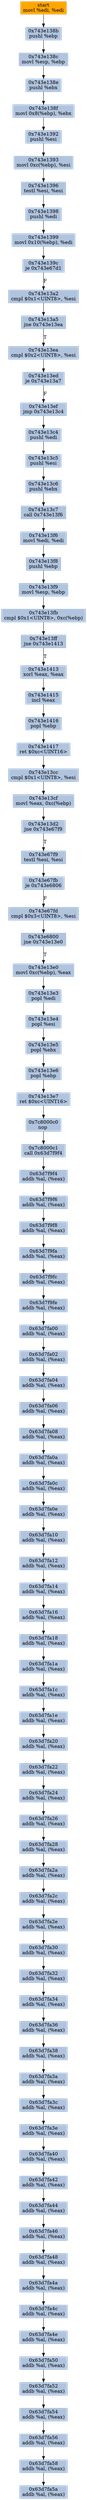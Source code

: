digraph G {
node[shape=rectangle,style=filled,fillcolor=lightsteelblue,color=lightsteelblue]
bgcolor="transparent"
a0x743e1389movl_edi_edi[label="start\nmovl %edi, %edi",color="lightgrey",fillcolor="orange"];
a0x743e138bpushl_ebp[label="0x743e138b\npushl %ebp"];
a0x743e138cmovl_esp_ebp[label="0x743e138c\nmovl %esp, %ebp"];
a0x743e138epushl_ebx[label="0x743e138e\npushl %ebx"];
a0x743e138fmovl_0x8ebp__ebx[label="0x743e138f\nmovl 0x8(%ebp), %ebx"];
a0x743e1392pushl_esi[label="0x743e1392\npushl %esi"];
a0x743e1393movl_0xcebp__esi[label="0x743e1393\nmovl 0xc(%ebp), %esi"];
a0x743e1396testl_esi_esi[label="0x743e1396\ntestl %esi, %esi"];
a0x743e1398pushl_edi[label="0x743e1398\npushl %edi"];
a0x743e1399movl_0x10ebp__edi[label="0x743e1399\nmovl 0x10(%ebp), %edi"];
a0x743e139cje_0x743e67d1[label="0x743e139c\nje 0x743e67d1"];
a0x743e13a2cmpl_0x1UINT8_esi[label="0x743e13a2\ncmpl $0x1<UINT8>, %esi"];
a0x743e13a5jne_0x743e13ea[label="0x743e13a5\njne 0x743e13ea"];
a0x743e13eacmpl_0x2UINT8_esi[label="0x743e13ea\ncmpl $0x2<UINT8>, %esi"];
a0x743e13edje_0x743e13a7[label="0x743e13ed\nje 0x743e13a7"];
a0x743e13efjmp_0x743e13c4[label="0x743e13ef\njmp 0x743e13c4"];
a0x743e13c4pushl_edi[label="0x743e13c4\npushl %edi"];
a0x743e13c5pushl_esi[label="0x743e13c5\npushl %esi"];
a0x743e13c6pushl_ebx[label="0x743e13c6\npushl %ebx"];
a0x743e13c7call_0x743e13f6[label="0x743e13c7\ncall 0x743e13f6"];
a0x743e13f6movl_edi_edi[label="0x743e13f6\nmovl %edi, %edi"];
a0x743e13f8pushl_ebp[label="0x743e13f8\npushl %ebp"];
a0x743e13f9movl_esp_ebp[label="0x743e13f9\nmovl %esp, %ebp"];
a0x743e13fbcmpl_0x1UINT8_0xcebp_[label="0x743e13fb\ncmpl $0x1<UINT8>, 0xc(%ebp)"];
a0x743e13ffjne_0x743e1413[label="0x743e13ff\njne 0x743e1413"];
a0x743e1413xorl_eax_eax[label="0x743e1413\nxorl %eax, %eax"];
a0x743e1415incl_eax[label="0x743e1415\nincl %eax"];
a0x743e1416popl_ebp[label="0x743e1416\npopl %ebp"];
a0x743e1417ret_0xcUINT16[label="0x743e1417\nret $0xc<UINT16>"];
a0x743e13cccmpl_0x1UINT8_esi[label="0x743e13cc\ncmpl $0x1<UINT8>, %esi"];
a0x743e13cfmovl_eax_0xcebp_[label="0x743e13cf\nmovl %eax, 0xc(%ebp)"];
a0x743e13d2jne_0x743e67f9[label="0x743e13d2\njne 0x743e67f9"];
a0x743e67f9testl_esi_esi[label="0x743e67f9\ntestl %esi, %esi"];
a0x743e67fbje_0x743e6806[label="0x743e67fb\nje 0x743e6806"];
a0x743e67fdcmpl_0x3UINT8_esi[label="0x743e67fd\ncmpl $0x3<UINT8>, %esi"];
a0x743e6800jne_0x743e13e0[label="0x743e6800\njne 0x743e13e0"];
a0x743e13e0movl_0xcebp__eax[label="0x743e13e0\nmovl 0xc(%ebp), %eax"];
a0x743e13e3popl_edi[label="0x743e13e3\npopl %edi"];
a0x743e13e4popl_esi[label="0x743e13e4\npopl %esi"];
a0x743e13e5popl_ebx[label="0x743e13e5\npopl %ebx"];
a0x743e13e6popl_ebp[label="0x743e13e6\npopl %ebp"];
a0x743e13e7ret_0xcUINT16[label="0x743e13e7\nret $0xc<UINT16>"];
a0x7c8000c0nop_[label="0x7c8000c0\nnop "];
a0x7c8000c1call_0x63d7f9f4[label="0x7c8000c1\ncall 0x63d7f9f4"];
a0x63d7f9f4addb_al_eax_[label="0x63d7f9f4\naddb %al, (%eax)"];
a0x63d7f9f6addb_al_eax_[label="0x63d7f9f6\naddb %al, (%eax)"];
a0x63d7f9f8addb_al_eax_[label="0x63d7f9f8\naddb %al, (%eax)"];
a0x63d7f9faaddb_al_eax_[label="0x63d7f9fa\naddb %al, (%eax)"];
a0x63d7f9fcaddb_al_eax_[label="0x63d7f9fc\naddb %al, (%eax)"];
a0x63d7f9feaddb_al_eax_[label="0x63d7f9fe\naddb %al, (%eax)"];
a0x63d7fa00addb_al_eax_[label="0x63d7fa00\naddb %al, (%eax)"];
a0x63d7fa02addb_al_eax_[label="0x63d7fa02\naddb %al, (%eax)"];
a0x63d7fa04addb_al_eax_[label="0x63d7fa04\naddb %al, (%eax)"];
a0x63d7fa06addb_al_eax_[label="0x63d7fa06\naddb %al, (%eax)"];
a0x63d7fa08addb_al_eax_[label="0x63d7fa08\naddb %al, (%eax)"];
a0x63d7fa0aaddb_al_eax_[label="0x63d7fa0a\naddb %al, (%eax)"];
a0x63d7fa0caddb_al_eax_[label="0x63d7fa0c\naddb %al, (%eax)"];
a0x63d7fa0eaddb_al_eax_[label="0x63d7fa0e\naddb %al, (%eax)"];
a0x63d7fa10addb_al_eax_[label="0x63d7fa10\naddb %al, (%eax)"];
a0x63d7fa12addb_al_eax_[label="0x63d7fa12\naddb %al, (%eax)"];
a0x63d7fa14addb_al_eax_[label="0x63d7fa14\naddb %al, (%eax)"];
a0x63d7fa16addb_al_eax_[label="0x63d7fa16\naddb %al, (%eax)"];
a0x63d7fa18addb_al_eax_[label="0x63d7fa18\naddb %al, (%eax)"];
a0x63d7fa1aaddb_al_eax_[label="0x63d7fa1a\naddb %al, (%eax)"];
a0x63d7fa1caddb_al_eax_[label="0x63d7fa1c\naddb %al, (%eax)"];
a0x63d7fa1eaddb_al_eax_[label="0x63d7fa1e\naddb %al, (%eax)"];
a0x63d7fa20addb_al_eax_[label="0x63d7fa20\naddb %al, (%eax)"];
a0x63d7fa22addb_al_eax_[label="0x63d7fa22\naddb %al, (%eax)"];
a0x63d7fa24addb_al_eax_[label="0x63d7fa24\naddb %al, (%eax)"];
a0x63d7fa26addb_al_eax_[label="0x63d7fa26\naddb %al, (%eax)"];
a0x63d7fa28addb_al_eax_[label="0x63d7fa28\naddb %al, (%eax)"];
a0x63d7fa2aaddb_al_eax_[label="0x63d7fa2a\naddb %al, (%eax)"];
a0x63d7fa2caddb_al_eax_[label="0x63d7fa2c\naddb %al, (%eax)"];
a0x63d7fa2eaddb_al_eax_[label="0x63d7fa2e\naddb %al, (%eax)"];
a0x63d7fa30addb_al_eax_[label="0x63d7fa30\naddb %al, (%eax)"];
a0x63d7fa32addb_al_eax_[label="0x63d7fa32\naddb %al, (%eax)"];
a0x63d7fa34addb_al_eax_[label="0x63d7fa34\naddb %al, (%eax)"];
a0x63d7fa36addb_al_eax_[label="0x63d7fa36\naddb %al, (%eax)"];
a0x63d7fa38addb_al_eax_[label="0x63d7fa38\naddb %al, (%eax)"];
a0x63d7fa3aaddb_al_eax_[label="0x63d7fa3a\naddb %al, (%eax)"];
a0x63d7fa3caddb_al_eax_[label="0x63d7fa3c\naddb %al, (%eax)"];
a0x63d7fa3eaddb_al_eax_[label="0x63d7fa3e\naddb %al, (%eax)"];
a0x63d7fa40addb_al_eax_[label="0x63d7fa40\naddb %al, (%eax)"];
a0x63d7fa42addb_al_eax_[label="0x63d7fa42\naddb %al, (%eax)"];
a0x63d7fa44addb_al_eax_[label="0x63d7fa44\naddb %al, (%eax)"];
a0x63d7fa46addb_al_eax_[label="0x63d7fa46\naddb %al, (%eax)"];
a0x63d7fa48addb_al_eax_[label="0x63d7fa48\naddb %al, (%eax)"];
a0x63d7fa4aaddb_al_eax_[label="0x63d7fa4a\naddb %al, (%eax)"];
a0x63d7fa4caddb_al_eax_[label="0x63d7fa4c\naddb %al, (%eax)"];
a0x63d7fa4eaddb_al_eax_[label="0x63d7fa4e\naddb %al, (%eax)"];
a0x63d7fa50addb_al_eax_[label="0x63d7fa50\naddb %al, (%eax)"];
a0x63d7fa52addb_al_eax_[label="0x63d7fa52\naddb %al, (%eax)"];
a0x63d7fa54addb_al_eax_[label="0x63d7fa54\naddb %al, (%eax)"];
a0x63d7fa56addb_al_eax_[label="0x63d7fa56\naddb %al, (%eax)"];
a0x63d7fa58addb_al_eax_[label="0x63d7fa58\naddb %al, (%eax)"];
a0x63d7fa5aaddb_al_eax_[label="0x63d7fa5a\naddb %al, (%eax)"];
a0x743e1389movl_edi_edi -> a0x743e138bpushl_ebp [color="#000000"];
a0x743e138bpushl_ebp -> a0x743e138cmovl_esp_ebp [color="#000000"];
a0x743e138cmovl_esp_ebp -> a0x743e138epushl_ebx [color="#000000"];
a0x743e138epushl_ebx -> a0x743e138fmovl_0x8ebp__ebx [color="#000000"];
a0x743e138fmovl_0x8ebp__ebx -> a0x743e1392pushl_esi [color="#000000"];
a0x743e1392pushl_esi -> a0x743e1393movl_0xcebp__esi [color="#000000"];
a0x743e1393movl_0xcebp__esi -> a0x743e1396testl_esi_esi [color="#000000"];
a0x743e1396testl_esi_esi -> a0x743e1398pushl_edi [color="#000000"];
a0x743e1398pushl_edi -> a0x743e1399movl_0x10ebp__edi [color="#000000"];
a0x743e1399movl_0x10ebp__edi -> a0x743e139cje_0x743e67d1 [color="#000000"];
a0x743e139cje_0x743e67d1 -> a0x743e13a2cmpl_0x1UINT8_esi [color="#000000",label="F"];
a0x743e13a2cmpl_0x1UINT8_esi -> a0x743e13a5jne_0x743e13ea [color="#000000"];
a0x743e13a5jne_0x743e13ea -> a0x743e13eacmpl_0x2UINT8_esi [color="#000000",label="T"];
a0x743e13eacmpl_0x2UINT8_esi -> a0x743e13edje_0x743e13a7 [color="#000000"];
a0x743e13edje_0x743e13a7 -> a0x743e13efjmp_0x743e13c4 [color="#000000",label="F"];
a0x743e13efjmp_0x743e13c4 -> a0x743e13c4pushl_edi [color="#000000"];
a0x743e13c4pushl_edi -> a0x743e13c5pushl_esi [color="#000000"];
a0x743e13c5pushl_esi -> a0x743e13c6pushl_ebx [color="#000000"];
a0x743e13c6pushl_ebx -> a0x743e13c7call_0x743e13f6 [color="#000000"];
a0x743e13c7call_0x743e13f6 -> a0x743e13f6movl_edi_edi [color="#000000"];
a0x743e13f6movl_edi_edi -> a0x743e13f8pushl_ebp [color="#000000"];
a0x743e13f8pushl_ebp -> a0x743e13f9movl_esp_ebp [color="#000000"];
a0x743e13f9movl_esp_ebp -> a0x743e13fbcmpl_0x1UINT8_0xcebp_ [color="#000000"];
a0x743e13fbcmpl_0x1UINT8_0xcebp_ -> a0x743e13ffjne_0x743e1413 [color="#000000"];
a0x743e13ffjne_0x743e1413 -> a0x743e1413xorl_eax_eax [color="#000000",label="T"];
a0x743e1413xorl_eax_eax -> a0x743e1415incl_eax [color="#000000"];
a0x743e1415incl_eax -> a0x743e1416popl_ebp [color="#000000"];
a0x743e1416popl_ebp -> a0x743e1417ret_0xcUINT16 [color="#000000"];
a0x743e1417ret_0xcUINT16 -> a0x743e13cccmpl_0x1UINT8_esi [color="#000000"];
a0x743e13cccmpl_0x1UINT8_esi -> a0x743e13cfmovl_eax_0xcebp_ [color="#000000"];
a0x743e13cfmovl_eax_0xcebp_ -> a0x743e13d2jne_0x743e67f9 [color="#000000"];
a0x743e13d2jne_0x743e67f9 -> a0x743e67f9testl_esi_esi [color="#000000",label="T"];
a0x743e67f9testl_esi_esi -> a0x743e67fbje_0x743e6806 [color="#000000"];
a0x743e67fbje_0x743e6806 -> a0x743e67fdcmpl_0x3UINT8_esi [color="#000000",label="F"];
a0x743e67fdcmpl_0x3UINT8_esi -> a0x743e6800jne_0x743e13e0 [color="#000000"];
a0x743e6800jne_0x743e13e0 -> a0x743e13e0movl_0xcebp__eax [color="#000000",label="T"];
a0x743e13e0movl_0xcebp__eax -> a0x743e13e3popl_edi [color="#000000"];
a0x743e13e3popl_edi -> a0x743e13e4popl_esi [color="#000000"];
a0x743e13e4popl_esi -> a0x743e13e5popl_ebx [color="#000000"];
a0x743e13e5popl_ebx -> a0x743e13e6popl_ebp [color="#000000"];
a0x743e13e6popl_ebp -> a0x743e13e7ret_0xcUINT16 [color="#000000"];
a0x743e13e7ret_0xcUINT16 -> a0x7c8000c0nop_ [color="#000000"];
a0x7c8000c0nop_ -> a0x7c8000c1call_0x63d7f9f4 [color="#000000"];
a0x7c8000c1call_0x63d7f9f4 -> a0x63d7f9f4addb_al_eax_ [color="#000000"];
a0x63d7f9f4addb_al_eax_ -> a0x63d7f9f6addb_al_eax_ [color="#000000"];
a0x63d7f9f6addb_al_eax_ -> a0x63d7f9f8addb_al_eax_ [color="#000000"];
a0x63d7f9f8addb_al_eax_ -> a0x63d7f9faaddb_al_eax_ [color="#000000"];
a0x63d7f9faaddb_al_eax_ -> a0x63d7f9fcaddb_al_eax_ [color="#000000"];
a0x63d7f9fcaddb_al_eax_ -> a0x63d7f9feaddb_al_eax_ [color="#000000"];
a0x63d7f9feaddb_al_eax_ -> a0x63d7fa00addb_al_eax_ [color="#000000"];
a0x63d7fa00addb_al_eax_ -> a0x63d7fa02addb_al_eax_ [color="#000000"];
a0x63d7fa02addb_al_eax_ -> a0x63d7fa04addb_al_eax_ [color="#000000"];
a0x63d7fa04addb_al_eax_ -> a0x63d7fa06addb_al_eax_ [color="#000000"];
a0x63d7fa06addb_al_eax_ -> a0x63d7fa08addb_al_eax_ [color="#000000"];
a0x63d7fa08addb_al_eax_ -> a0x63d7fa0aaddb_al_eax_ [color="#000000"];
a0x63d7fa0aaddb_al_eax_ -> a0x63d7fa0caddb_al_eax_ [color="#000000"];
a0x63d7fa0caddb_al_eax_ -> a0x63d7fa0eaddb_al_eax_ [color="#000000"];
a0x63d7fa0eaddb_al_eax_ -> a0x63d7fa10addb_al_eax_ [color="#000000"];
a0x63d7fa10addb_al_eax_ -> a0x63d7fa12addb_al_eax_ [color="#000000"];
a0x63d7fa12addb_al_eax_ -> a0x63d7fa14addb_al_eax_ [color="#000000"];
a0x63d7fa14addb_al_eax_ -> a0x63d7fa16addb_al_eax_ [color="#000000"];
a0x63d7fa16addb_al_eax_ -> a0x63d7fa18addb_al_eax_ [color="#000000"];
a0x63d7fa18addb_al_eax_ -> a0x63d7fa1aaddb_al_eax_ [color="#000000"];
a0x63d7fa1aaddb_al_eax_ -> a0x63d7fa1caddb_al_eax_ [color="#000000"];
a0x63d7fa1caddb_al_eax_ -> a0x63d7fa1eaddb_al_eax_ [color="#000000"];
a0x63d7fa1eaddb_al_eax_ -> a0x63d7fa20addb_al_eax_ [color="#000000"];
a0x63d7fa20addb_al_eax_ -> a0x63d7fa22addb_al_eax_ [color="#000000"];
a0x63d7fa22addb_al_eax_ -> a0x63d7fa24addb_al_eax_ [color="#000000"];
a0x63d7fa24addb_al_eax_ -> a0x63d7fa26addb_al_eax_ [color="#000000"];
a0x63d7fa26addb_al_eax_ -> a0x63d7fa28addb_al_eax_ [color="#000000"];
a0x63d7fa28addb_al_eax_ -> a0x63d7fa2aaddb_al_eax_ [color="#000000"];
a0x63d7fa2aaddb_al_eax_ -> a0x63d7fa2caddb_al_eax_ [color="#000000"];
a0x63d7fa2caddb_al_eax_ -> a0x63d7fa2eaddb_al_eax_ [color="#000000"];
a0x63d7fa2eaddb_al_eax_ -> a0x63d7fa30addb_al_eax_ [color="#000000"];
a0x63d7fa30addb_al_eax_ -> a0x63d7fa32addb_al_eax_ [color="#000000"];
a0x63d7fa32addb_al_eax_ -> a0x63d7fa34addb_al_eax_ [color="#000000"];
a0x63d7fa34addb_al_eax_ -> a0x63d7fa36addb_al_eax_ [color="#000000"];
a0x63d7fa36addb_al_eax_ -> a0x63d7fa38addb_al_eax_ [color="#000000"];
a0x63d7fa38addb_al_eax_ -> a0x63d7fa3aaddb_al_eax_ [color="#000000"];
a0x63d7fa3aaddb_al_eax_ -> a0x63d7fa3caddb_al_eax_ [color="#000000"];
a0x63d7fa3caddb_al_eax_ -> a0x63d7fa3eaddb_al_eax_ [color="#000000"];
a0x63d7fa3eaddb_al_eax_ -> a0x63d7fa40addb_al_eax_ [color="#000000"];
a0x63d7fa40addb_al_eax_ -> a0x63d7fa42addb_al_eax_ [color="#000000"];
a0x63d7fa42addb_al_eax_ -> a0x63d7fa44addb_al_eax_ [color="#000000"];
a0x63d7fa44addb_al_eax_ -> a0x63d7fa46addb_al_eax_ [color="#000000"];
a0x63d7fa46addb_al_eax_ -> a0x63d7fa48addb_al_eax_ [color="#000000"];
a0x63d7fa48addb_al_eax_ -> a0x63d7fa4aaddb_al_eax_ [color="#000000"];
a0x63d7fa4aaddb_al_eax_ -> a0x63d7fa4caddb_al_eax_ [color="#000000"];
a0x63d7fa4caddb_al_eax_ -> a0x63d7fa4eaddb_al_eax_ [color="#000000"];
a0x63d7fa4eaddb_al_eax_ -> a0x63d7fa50addb_al_eax_ [color="#000000"];
a0x63d7fa50addb_al_eax_ -> a0x63d7fa52addb_al_eax_ [color="#000000"];
a0x63d7fa52addb_al_eax_ -> a0x63d7fa54addb_al_eax_ [color="#000000"];
a0x63d7fa54addb_al_eax_ -> a0x63d7fa56addb_al_eax_ [color="#000000"];
a0x63d7fa56addb_al_eax_ -> a0x63d7fa58addb_al_eax_ [color="#000000"];
a0x63d7fa58addb_al_eax_ -> a0x63d7fa5aaddb_al_eax_ [color="#000000"];
}
